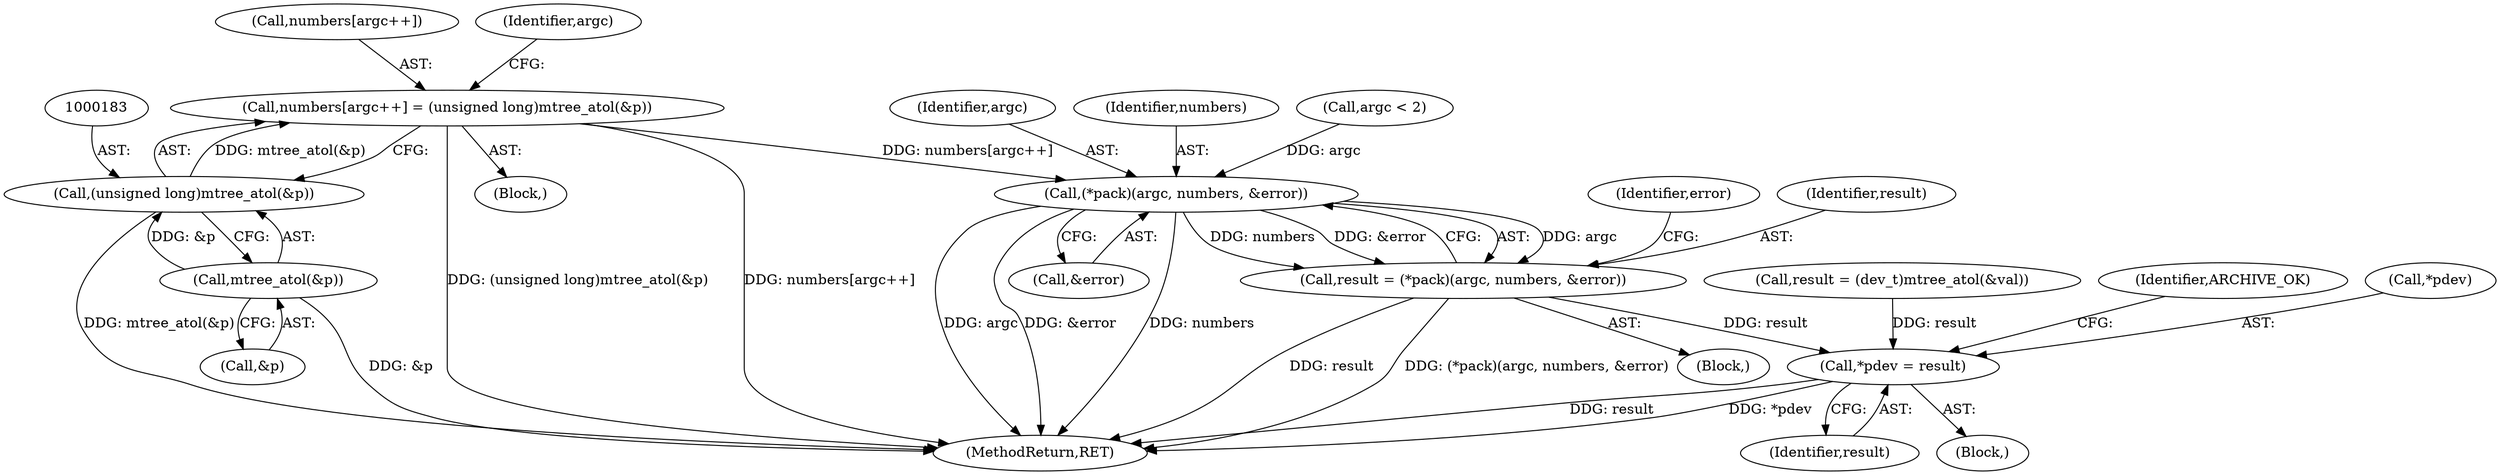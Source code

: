 digraph "1_libarchive_a550daeecf6bc689ade371349892ea17b5b97c77@array" {
"1000177" [label="(Call,numbers[argc++] = (unsigned long)mtree_atol(&p))"];
"1000182" [label="(Call,(unsigned long)mtree_atol(&p))"];
"1000184" [label="(Call,mtree_atol(&p))"];
"1000211" [label="(Call,(*pack)(argc, numbers, &error))"];
"1000209" [label="(Call,result = (*pack)(argc, numbers, &error))"];
"1000237" [label="(Call,*pdev = result)"];
"1000209" [label="(Call,result = (*pack)(argc, numbers, &error))"];
"1000177" [label="(Call,numbers[argc++] = (unsigned long)mtree_atol(&p))"];
"1000218" [label="(Identifier,error)"];
"1000184" [label="(Call,mtree_atol(&p))"];
"1000210" [label="(Identifier,result)"];
"1000212" [label="(Identifier,argc)"];
"1000182" [label="(Call,(unsigned long)mtree_atol(&p))"];
"1000164" [label="(Block,)"];
"1000230" [label="(Call,result = (dev_t)mtree_atol(&val))"];
"1000240" [label="(Identifier,result)"];
"1000211" [label="(Call,(*pack)(argc, numbers, &error))"];
"1000214" [label="(Call,&error)"];
"1000178" [label="(Call,numbers[argc++])"];
"1000189" [label="(Identifier,argc)"];
"1000213" [label="(Identifier,numbers)"];
"1000106" [label="(Block,)"];
"1000242" [label="(Identifier,ARCHIVE_OK)"];
"1000237" [label="(Call,*pdev = result)"];
"1000238" [label="(Call,*pdev)"];
"1000243" [label="(MethodReturn,RET)"];
"1000131" [label="(Block,)"];
"1000185" [label="(Call,&p)"];
"1000199" [label="(Call,argc < 2)"];
"1000177" -> "1000164"  [label="AST: "];
"1000177" -> "1000182"  [label="CFG: "];
"1000178" -> "1000177"  [label="AST: "];
"1000182" -> "1000177"  [label="AST: "];
"1000189" -> "1000177"  [label="CFG: "];
"1000177" -> "1000243"  [label="DDG: (unsigned long)mtree_atol(&p)"];
"1000177" -> "1000243"  [label="DDG: numbers[argc++]"];
"1000182" -> "1000177"  [label="DDG: mtree_atol(&p)"];
"1000177" -> "1000211"  [label="DDG: numbers[argc++]"];
"1000182" -> "1000184"  [label="CFG: "];
"1000183" -> "1000182"  [label="AST: "];
"1000184" -> "1000182"  [label="AST: "];
"1000182" -> "1000243"  [label="DDG: mtree_atol(&p)"];
"1000184" -> "1000182"  [label="DDG: &p"];
"1000184" -> "1000185"  [label="CFG: "];
"1000185" -> "1000184"  [label="AST: "];
"1000184" -> "1000243"  [label="DDG: &p"];
"1000211" -> "1000209"  [label="AST: "];
"1000211" -> "1000214"  [label="CFG: "];
"1000212" -> "1000211"  [label="AST: "];
"1000213" -> "1000211"  [label="AST: "];
"1000214" -> "1000211"  [label="AST: "];
"1000209" -> "1000211"  [label="CFG: "];
"1000211" -> "1000243"  [label="DDG: argc"];
"1000211" -> "1000243"  [label="DDG: &error"];
"1000211" -> "1000243"  [label="DDG: numbers"];
"1000211" -> "1000209"  [label="DDG: argc"];
"1000211" -> "1000209"  [label="DDG: numbers"];
"1000211" -> "1000209"  [label="DDG: &error"];
"1000199" -> "1000211"  [label="DDG: argc"];
"1000209" -> "1000131"  [label="AST: "];
"1000210" -> "1000209"  [label="AST: "];
"1000218" -> "1000209"  [label="CFG: "];
"1000209" -> "1000243"  [label="DDG: result"];
"1000209" -> "1000243"  [label="DDG: (*pack)(argc, numbers, &error)"];
"1000209" -> "1000237"  [label="DDG: result"];
"1000237" -> "1000106"  [label="AST: "];
"1000237" -> "1000240"  [label="CFG: "];
"1000238" -> "1000237"  [label="AST: "];
"1000240" -> "1000237"  [label="AST: "];
"1000242" -> "1000237"  [label="CFG: "];
"1000237" -> "1000243"  [label="DDG: result"];
"1000237" -> "1000243"  [label="DDG: *pdev"];
"1000230" -> "1000237"  [label="DDG: result"];
}
